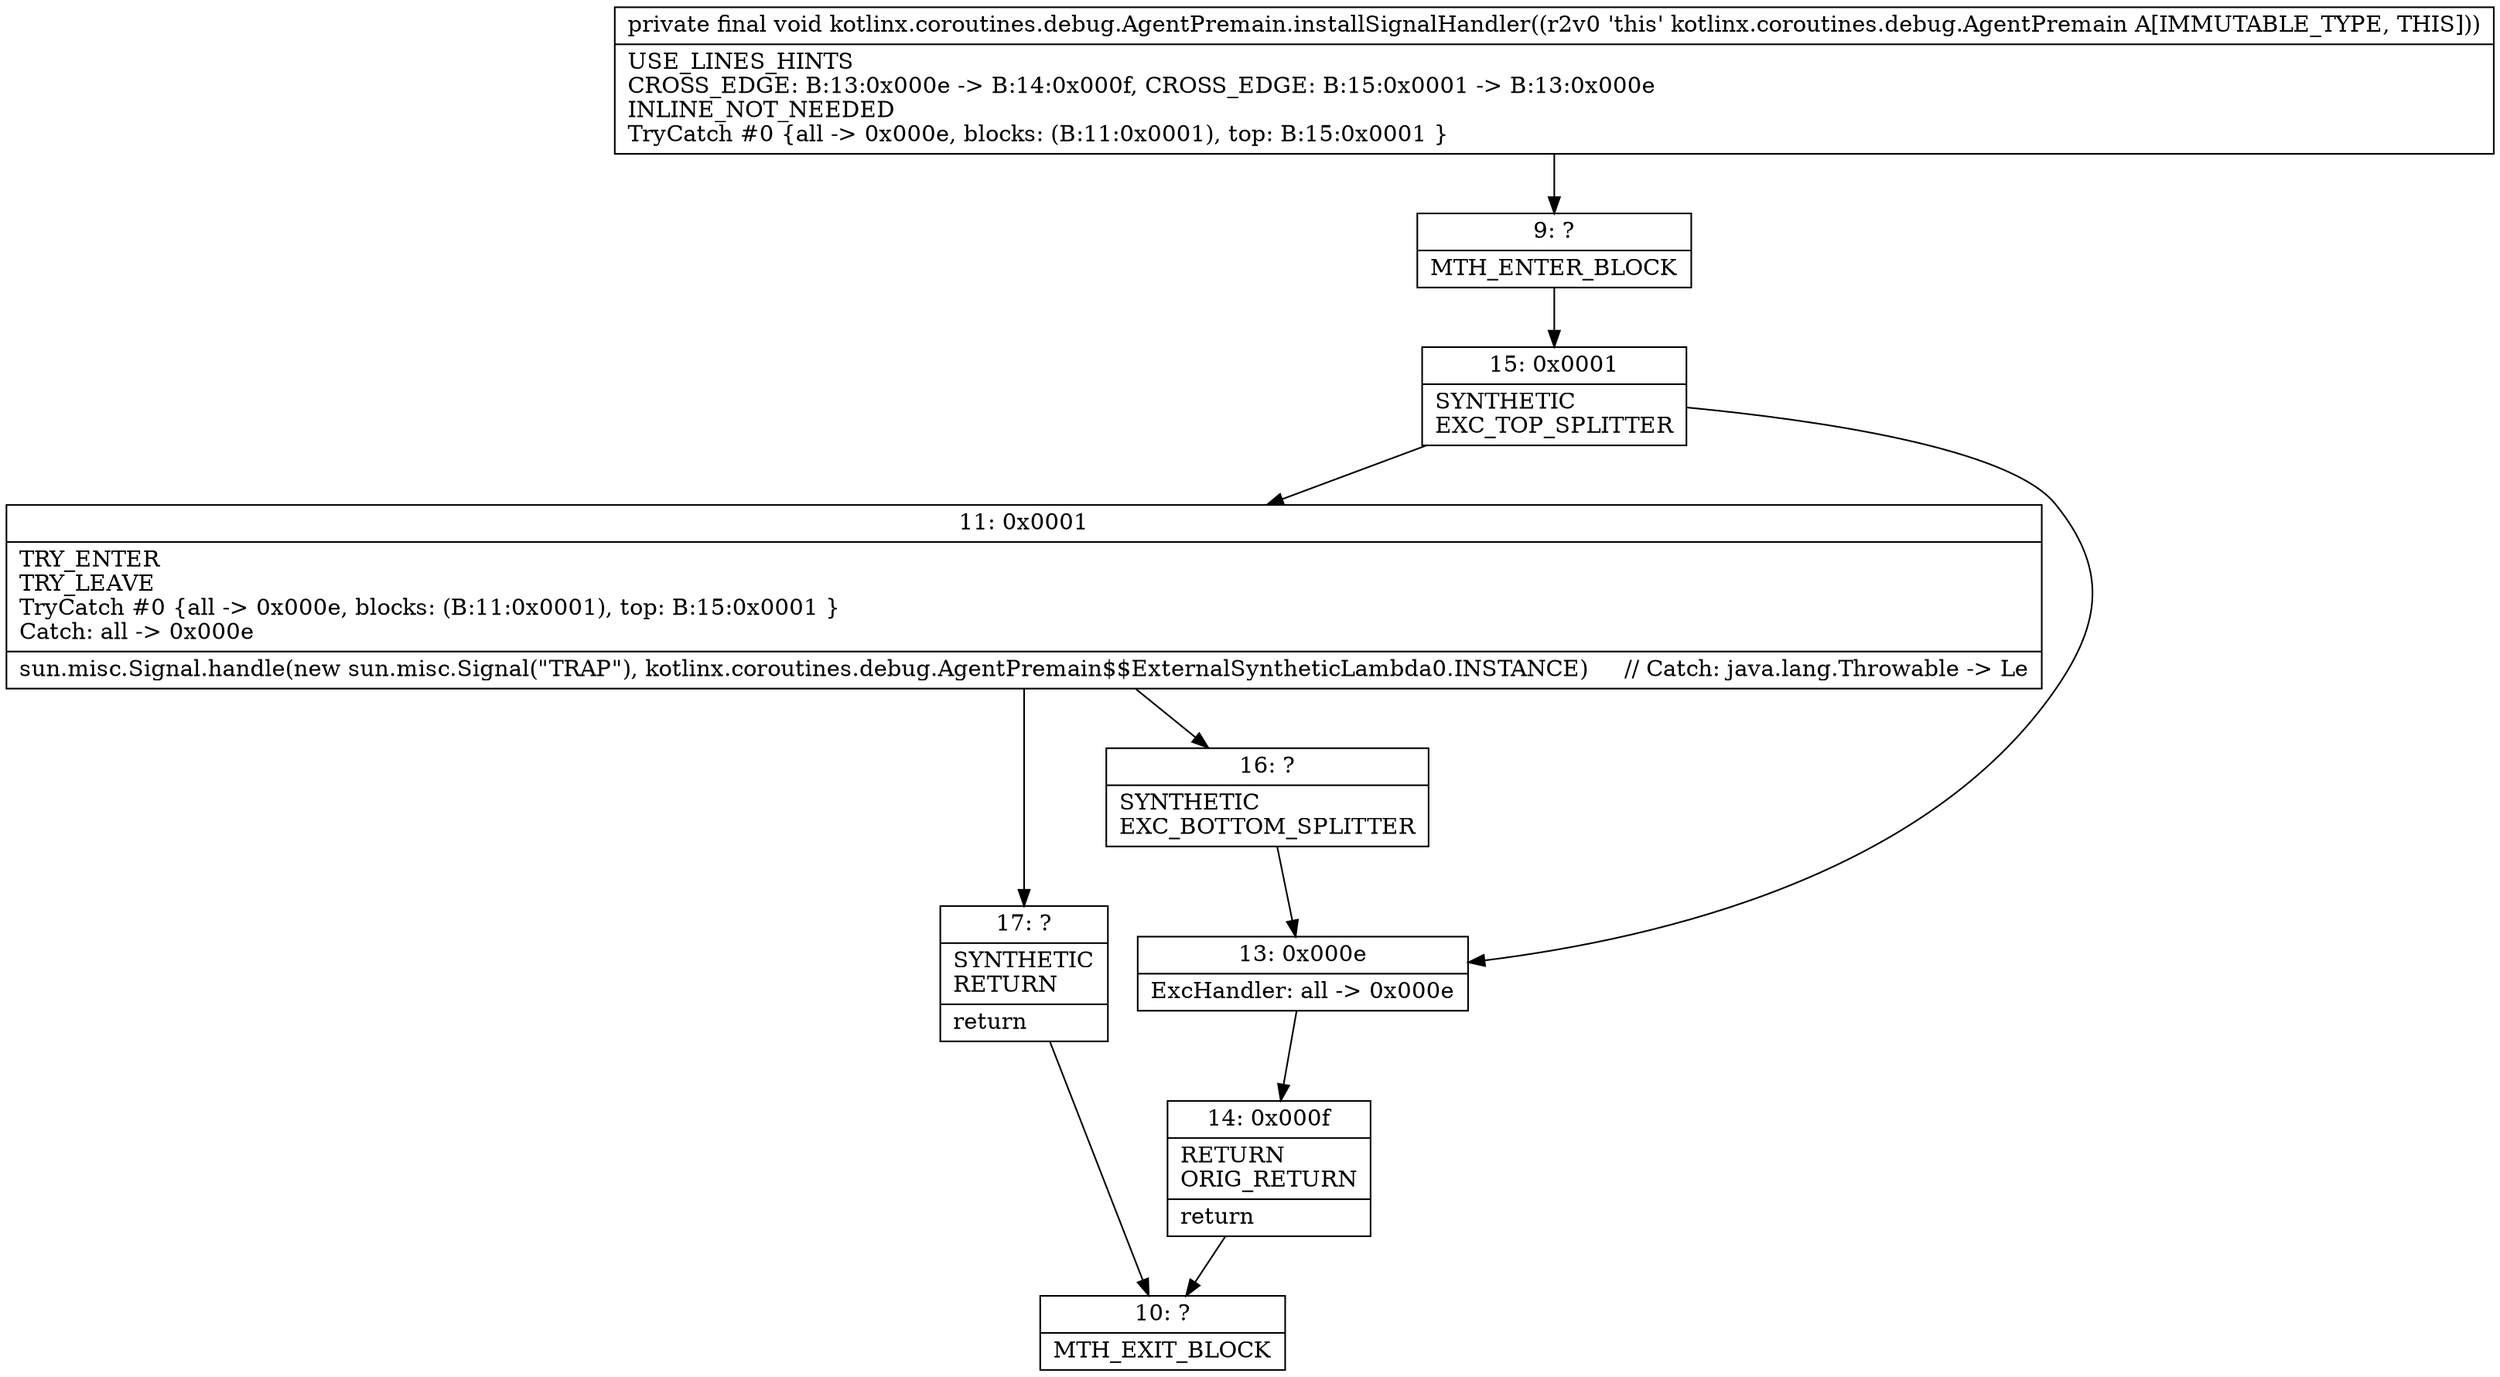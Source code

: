 digraph "CFG forkotlinx.coroutines.debug.AgentPremain.installSignalHandler()V" {
Node_9 [shape=record,label="{9\:\ ?|MTH_ENTER_BLOCK\l}"];
Node_15 [shape=record,label="{15\:\ 0x0001|SYNTHETIC\lEXC_TOP_SPLITTER\l}"];
Node_11 [shape=record,label="{11\:\ 0x0001|TRY_ENTER\lTRY_LEAVE\lTryCatch #0 \{all \-\> 0x000e, blocks: (B:11:0x0001), top: B:15:0x0001 \}\lCatch: all \-\> 0x000e\l|sun.misc.Signal.handle(new sun.misc.Signal(\"TRAP\"), kotlinx.coroutines.debug.AgentPremain$$ExternalSyntheticLambda0.INSTANCE)     \/\/ Catch: java.lang.Throwable \-\> Le\l}"];
Node_16 [shape=record,label="{16\:\ ?|SYNTHETIC\lEXC_BOTTOM_SPLITTER\l}"];
Node_17 [shape=record,label="{17\:\ ?|SYNTHETIC\lRETURN\l|return\l}"];
Node_10 [shape=record,label="{10\:\ ?|MTH_EXIT_BLOCK\l}"];
Node_13 [shape=record,label="{13\:\ 0x000e|ExcHandler: all \-\> 0x000e\l}"];
Node_14 [shape=record,label="{14\:\ 0x000f|RETURN\lORIG_RETURN\l|return\l}"];
MethodNode[shape=record,label="{private final void kotlinx.coroutines.debug.AgentPremain.installSignalHandler((r2v0 'this' kotlinx.coroutines.debug.AgentPremain A[IMMUTABLE_TYPE, THIS]))  | USE_LINES_HINTS\lCROSS_EDGE: B:13:0x000e \-\> B:14:0x000f, CROSS_EDGE: B:15:0x0001 \-\> B:13:0x000e\lINLINE_NOT_NEEDED\lTryCatch #0 \{all \-\> 0x000e, blocks: (B:11:0x0001), top: B:15:0x0001 \}\l}"];
MethodNode -> Node_9;Node_9 -> Node_15;
Node_15 -> Node_11;
Node_15 -> Node_13;
Node_11 -> Node_16;
Node_11 -> Node_17;
Node_16 -> Node_13;
Node_17 -> Node_10;
Node_13 -> Node_14;
Node_14 -> Node_10;
}

